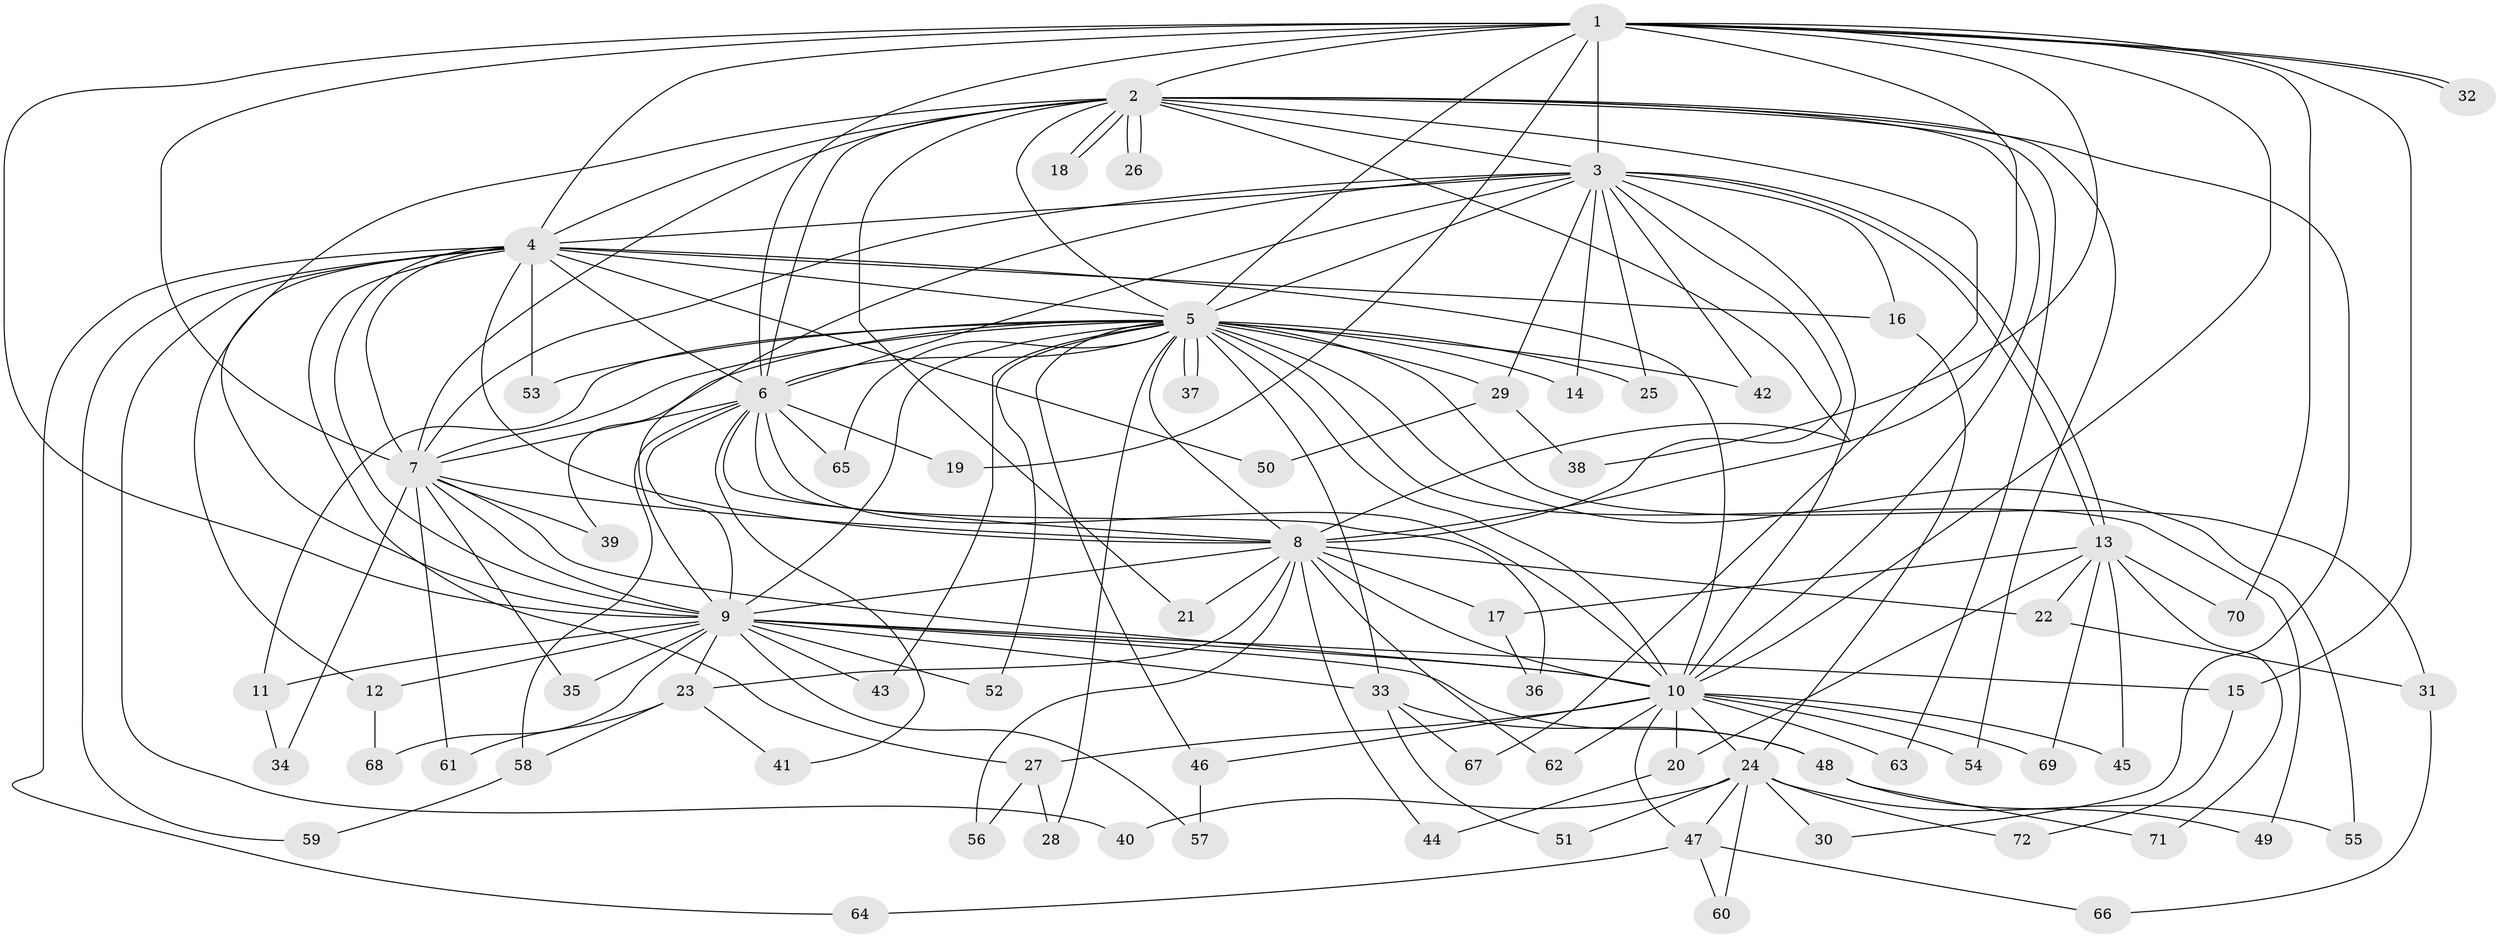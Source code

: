 // Generated by graph-tools (version 1.1) at 2025/13/03/09/25 04:13:54]
// undirected, 72 vertices, 169 edges
graph export_dot {
graph [start="1"]
  node [color=gray90,style=filled];
  1;
  2;
  3;
  4;
  5;
  6;
  7;
  8;
  9;
  10;
  11;
  12;
  13;
  14;
  15;
  16;
  17;
  18;
  19;
  20;
  21;
  22;
  23;
  24;
  25;
  26;
  27;
  28;
  29;
  30;
  31;
  32;
  33;
  34;
  35;
  36;
  37;
  38;
  39;
  40;
  41;
  42;
  43;
  44;
  45;
  46;
  47;
  48;
  49;
  50;
  51;
  52;
  53;
  54;
  55;
  56;
  57;
  58;
  59;
  60;
  61;
  62;
  63;
  64;
  65;
  66;
  67;
  68;
  69;
  70;
  71;
  72;
  1 -- 2;
  1 -- 3;
  1 -- 4;
  1 -- 5;
  1 -- 6;
  1 -- 7;
  1 -- 8;
  1 -- 9;
  1 -- 10;
  1 -- 15;
  1 -- 19;
  1 -- 32;
  1 -- 32;
  1 -- 38;
  1 -- 70;
  2 -- 3;
  2 -- 4;
  2 -- 5;
  2 -- 6;
  2 -- 7;
  2 -- 8;
  2 -- 9;
  2 -- 10;
  2 -- 18;
  2 -- 18;
  2 -- 21;
  2 -- 26;
  2 -- 26;
  2 -- 30;
  2 -- 54;
  2 -- 63;
  2 -- 67;
  3 -- 4;
  3 -- 5;
  3 -- 6;
  3 -- 7;
  3 -- 8;
  3 -- 9;
  3 -- 10;
  3 -- 13;
  3 -- 13;
  3 -- 14;
  3 -- 16;
  3 -- 25;
  3 -- 29;
  3 -- 42;
  4 -- 5;
  4 -- 6;
  4 -- 7;
  4 -- 8;
  4 -- 9;
  4 -- 10;
  4 -- 12;
  4 -- 16;
  4 -- 27;
  4 -- 40;
  4 -- 50;
  4 -- 53;
  4 -- 59;
  4 -- 64;
  5 -- 6;
  5 -- 7;
  5 -- 8;
  5 -- 9;
  5 -- 10;
  5 -- 11;
  5 -- 14;
  5 -- 25;
  5 -- 28;
  5 -- 29;
  5 -- 31;
  5 -- 33;
  5 -- 37;
  5 -- 37;
  5 -- 39;
  5 -- 42;
  5 -- 43;
  5 -- 46;
  5 -- 49;
  5 -- 52;
  5 -- 53;
  5 -- 55;
  5 -- 65;
  6 -- 7;
  6 -- 8;
  6 -- 9;
  6 -- 10;
  6 -- 19;
  6 -- 36;
  6 -- 41;
  6 -- 58;
  6 -- 65;
  7 -- 8;
  7 -- 9;
  7 -- 10;
  7 -- 34;
  7 -- 35;
  7 -- 39;
  7 -- 61;
  8 -- 9;
  8 -- 10;
  8 -- 17;
  8 -- 21;
  8 -- 22;
  8 -- 23;
  8 -- 44;
  8 -- 56;
  8 -- 62;
  9 -- 10;
  9 -- 11;
  9 -- 12;
  9 -- 15;
  9 -- 23;
  9 -- 33;
  9 -- 35;
  9 -- 43;
  9 -- 48;
  9 -- 52;
  9 -- 57;
  9 -- 68;
  10 -- 20;
  10 -- 24;
  10 -- 27;
  10 -- 45;
  10 -- 46;
  10 -- 47;
  10 -- 54;
  10 -- 62;
  10 -- 63;
  10 -- 69;
  11 -- 34;
  12 -- 68;
  13 -- 17;
  13 -- 20;
  13 -- 22;
  13 -- 45;
  13 -- 69;
  13 -- 70;
  13 -- 71;
  15 -- 72;
  16 -- 24;
  17 -- 36;
  20 -- 44;
  22 -- 31;
  23 -- 41;
  23 -- 58;
  23 -- 61;
  24 -- 30;
  24 -- 40;
  24 -- 47;
  24 -- 51;
  24 -- 55;
  24 -- 60;
  24 -- 72;
  27 -- 28;
  27 -- 56;
  29 -- 38;
  29 -- 50;
  31 -- 66;
  33 -- 48;
  33 -- 51;
  33 -- 67;
  46 -- 57;
  47 -- 60;
  47 -- 64;
  47 -- 66;
  48 -- 49;
  48 -- 71;
  58 -- 59;
}

